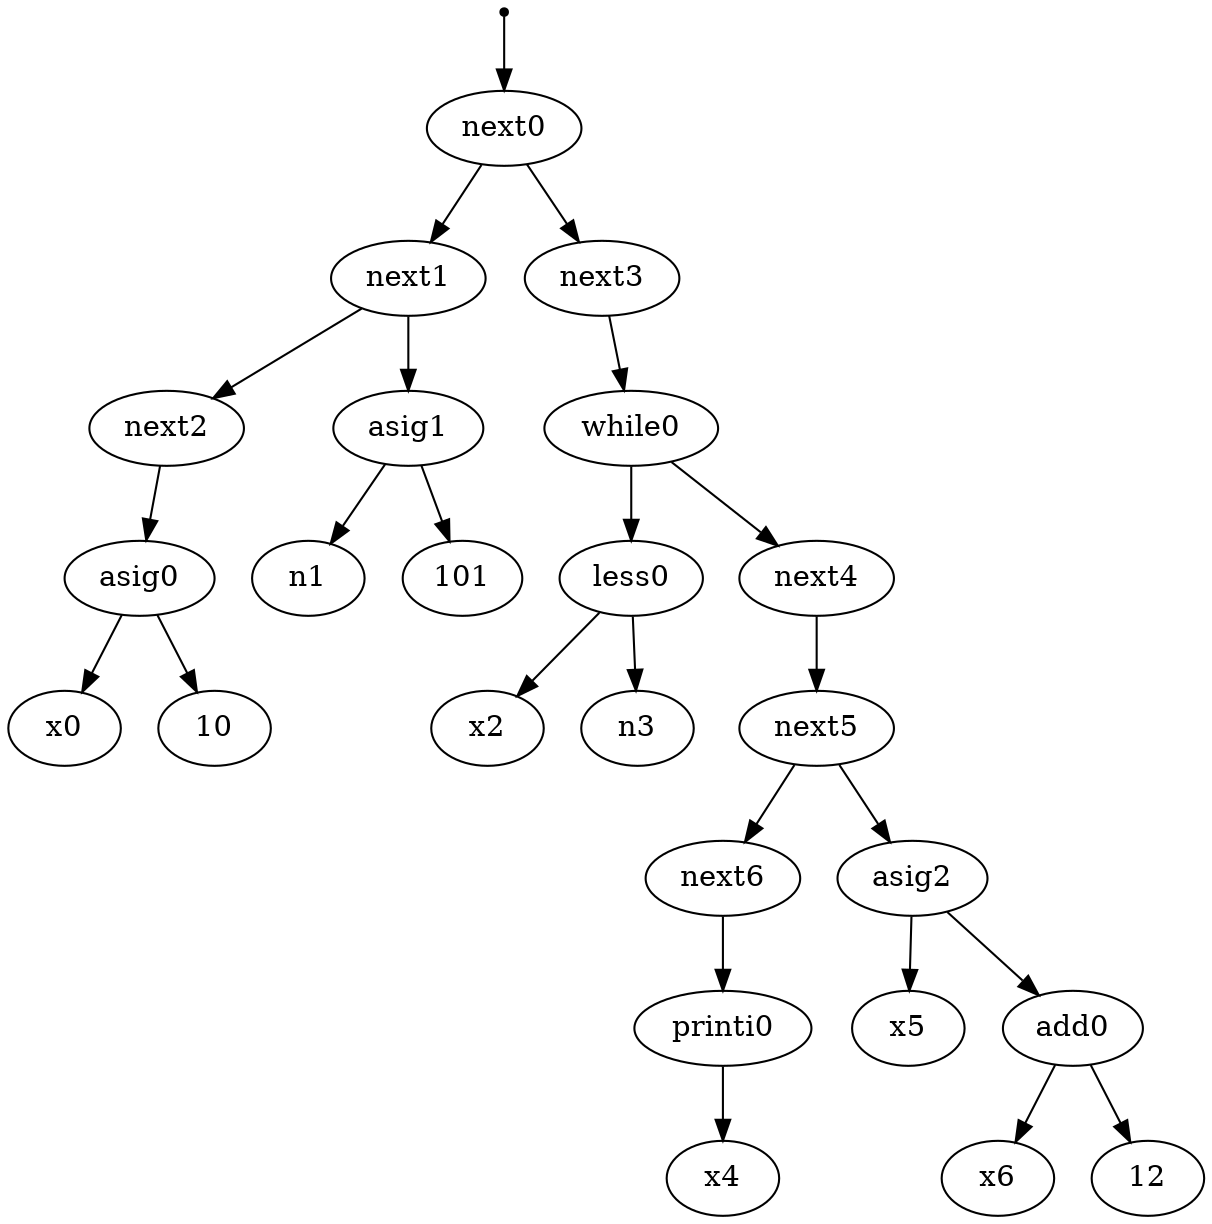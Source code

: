 digraph{
inic[shape=point];
inic->next0
next0->next1
next1->next2
next2->asig0
asig0->x0
asig0->10
next1->asig1
asig1->n1
asig1->101
next0->next3
next3->while0
while0->less0
less0->x2
less0->n3
while0->next4
next4->next5
next5->next6
next6->printi0
printi0->x4
next5->asig2
asig2->x5
asig2->add0
add0->x6
add0->12
}
